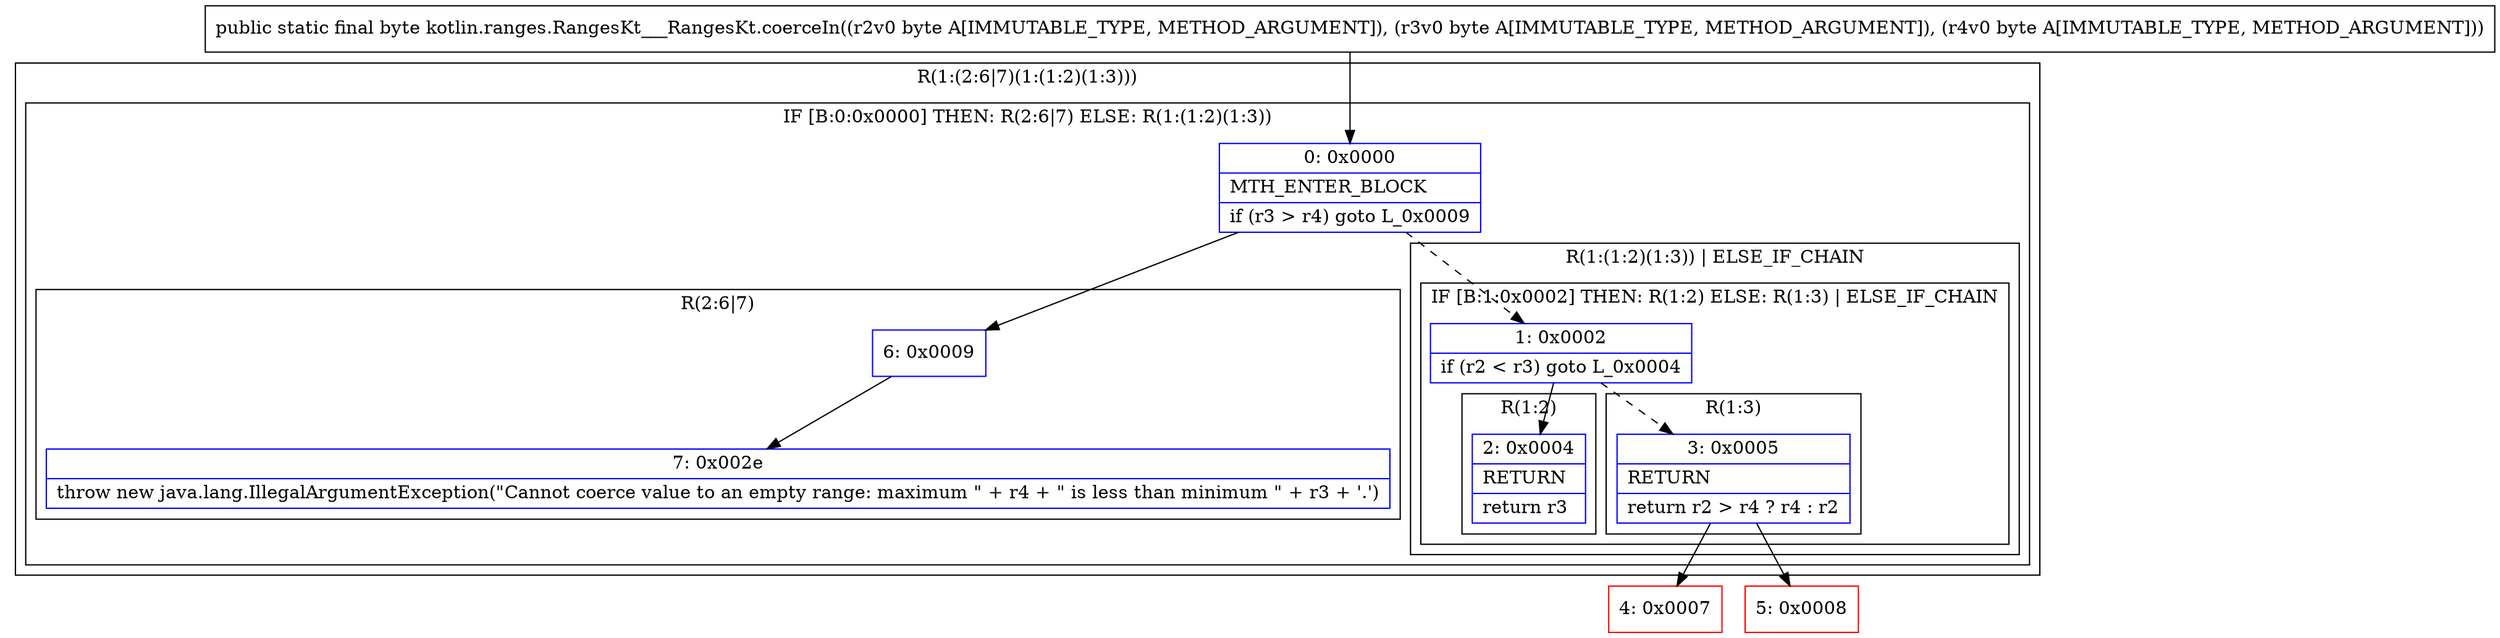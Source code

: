 digraph "CFG forkotlin.ranges.RangesKt___RangesKt.coerceIn(BBB)B" {
subgraph cluster_Region_95490143 {
label = "R(1:(2:6|7)(1:(1:2)(1:3)))";
node [shape=record,color=blue];
subgraph cluster_IfRegion_154308519 {
label = "IF [B:0:0x0000] THEN: R(2:6|7) ELSE: R(1:(1:2)(1:3))";
node [shape=record,color=blue];
Node_0 [shape=record,label="{0\:\ 0x0000|MTH_ENTER_BLOCK\l|if (r3 \> r4) goto L_0x0009\l}"];
subgraph cluster_Region_207609475 {
label = "R(2:6|7)";
node [shape=record,color=blue];
Node_6 [shape=record,label="{6\:\ 0x0009}"];
Node_7 [shape=record,label="{7\:\ 0x002e|throw new java.lang.IllegalArgumentException(\"Cannot coerce value to an empty range: maximum \" + r4 + \" is less than minimum \" + r3 + '.')\l}"];
}
subgraph cluster_Region_1747287255 {
label = "R(1:(1:2)(1:3)) | ELSE_IF_CHAIN\l";
node [shape=record,color=blue];
subgraph cluster_IfRegion_1704700516 {
label = "IF [B:1:0x0002] THEN: R(1:2) ELSE: R(1:3) | ELSE_IF_CHAIN\l";
node [shape=record,color=blue];
Node_1 [shape=record,label="{1\:\ 0x0002|if (r2 \< r3) goto L_0x0004\l}"];
subgraph cluster_Region_2026458823 {
label = "R(1:2)";
node [shape=record,color=blue];
Node_2 [shape=record,label="{2\:\ 0x0004|RETURN\l|return r3\l}"];
}
subgraph cluster_Region_168836251 {
label = "R(1:3)";
node [shape=record,color=blue];
Node_3 [shape=record,label="{3\:\ 0x0005|RETURN\l|return r2 \> r4 ? r4 : r2\l}"];
}
}
}
}
}
Node_4 [shape=record,color=red,label="{4\:\ 0x0007}"];
Node_5 [shape=record,color=red,label="{5\:\ 0x0008}"];
MethodNode[shape=record,label="{public static final byte kotlin.ranges.RangesKt___RangesKt.coerceIn((r2v0 byte A[IMMUTABLE_TYPE, METHOD_ARGUMENT]), (r3v0 byte A[IMMUTABLE_TYPE, METHOD_ARGUMENT]), (r4v0 byte A[IMMUTABLE_TYPE, METHOD_ARGUMENT])) }"];
MethodNode -> Node_0;
Node_0 -> Node_1[style=dashed];
Node_0 -> Node_6;
Node_6 -> Node_7;
Node_1 -> Node_2;
Node_1 -> Node_3[style=dashed];
Node_3 -> Node_4;
Node_3 -> Node_5;
}

